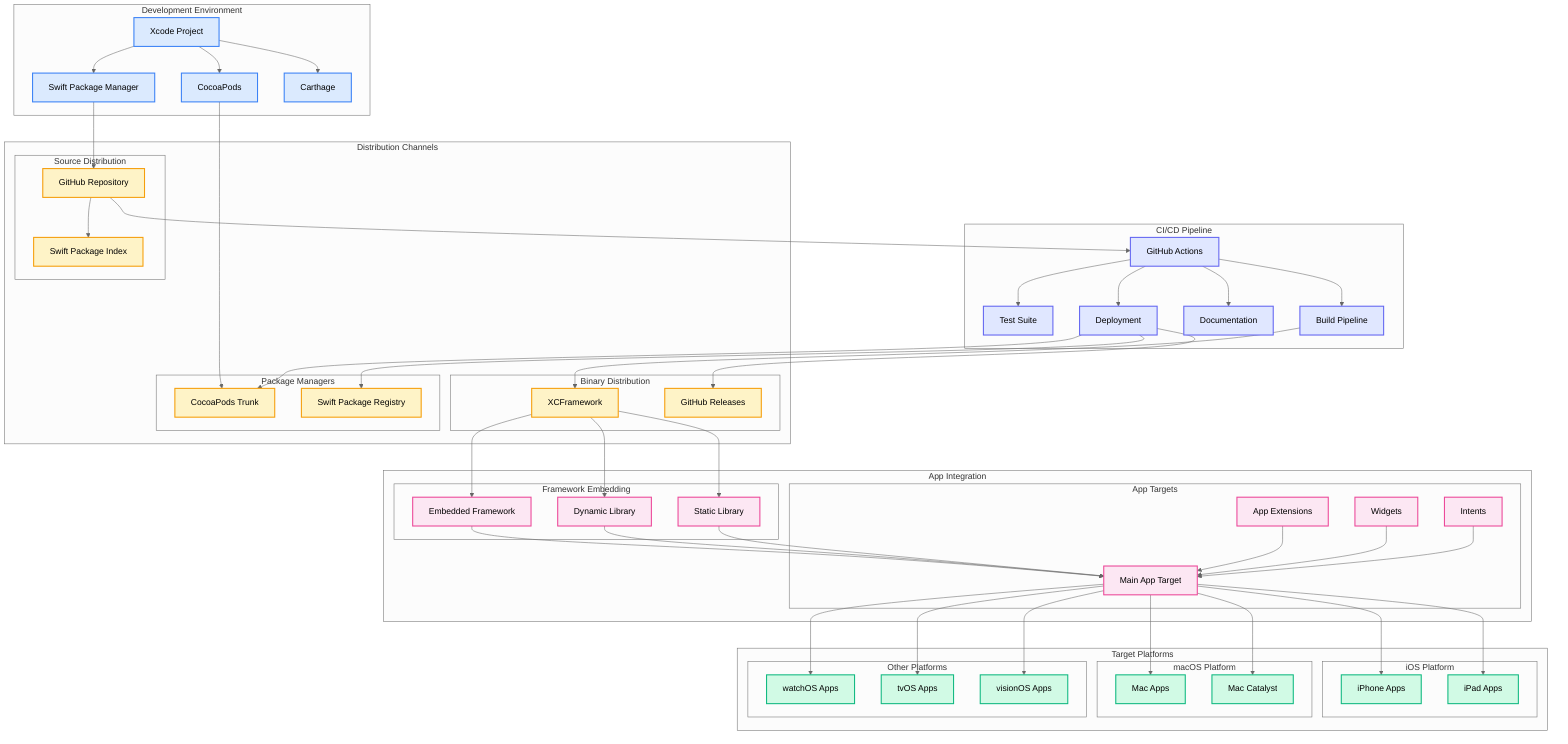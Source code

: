 %%{init: {'theme':'neutral'}}%%

graph TB
    %% Deployment Architecture
    
    subgraph "Development Environment"
        DEV[Xcode Project]
        SPM[Swift Package Manager]
        PODS[CocoaPods]
        CARTHAGE[Carthage]
    end
    
    subgraph "Distribution Channels"
        subgraph "Source Distribution"
            GITHUB[GitHub Repository]
            SPI[Swift Package Index]
        end
        
        subgraph "Binary Distribution"
            XCFRAMEWORK[XCFramework]
            RELEASE[GitHub Releases]
        end
        
        subgraph "Package Managers"
            COCOAPODS[CocoaPods Trunk]
            SPM_REG[Swift Package Registry]
        end
    end
    
    subgraph "Target Platforms"
        subgraph "iOS Platform"
            IPHONE[iPhone Apps]
            IPAD[iPad Apps]
        end
        
        subgraph "macOS Platform"
            MAC_APP[Mac Apps]
            MAC_CATALYST[Mac Catalyst]
        end
        
        subgraph "Other Platforms"
            WATCH[watchOS Apps]
            TV[tvOS Apps]
            VISION[visionOS Apps]
        end
    end
    
    subgraph "App Integration"
        subgraph "Framework Embedding"
            EMBED[Embedded Framework]
            DYNAMIC[Dynamic Library]
            STATIC[Static Library]
        end
        
        subgraph "App Targets"
            MAIN_APP[Main App Target]
            APP_EXT[App Extensions]
            WIDGETS[Widgets]
            INTENTS[Intents]
        end
    end
    
    subgraph "CI/CD Pipeline"
        CI[GitHub Actions]
        TEST[Test Suite]
        BUILD[Build Pipeline]
        DOCS[Documentation]
        DEPLOY[Deployment]
    end
    
    %% Connections
    DEV --> SPM
    DEV --> PODS
    DEV --> CARTHAGE
    
    SPM --> GITHUB
    PODS --> COCOAPODS
    
    GITHUB --> SPI
    GITHUB --> CI
    
    CI --> TEST
    CI --> BUILD
    CI --> DOCS
    CI --> DEPLOY
    
    BUILD --> XCFRAMEWORK
    DEPLOY --> RELEASE
    DEPLOY --> COCOAPODS
    DEPLOY --> SPM_REG
    
    XCFRAMEWORK --> EMBED
    XCFRAMEWORK --> DYNAMIC
    XCFRAMEWORK --> STATIC
    
    EMBED --> MAIN_APP
    DYNAMIC --> MAIN_APP
    STATIC --> MAIN_APP
    
    MAIN_APP --> IPHONE
    MAIN_APP --> IPAD
    MAIN_APP --> MAC_APP
    MAIN_APP --> MAC_CATALYST
    MAIN_APP --> WATCH
    MAIN_APP --> TV
    MAIN_APP --> VISION
    
    APP_EXT --> MAIN_APP
    WIDGETS --> MAIN_APP
    INTENTS --> MAIN_APP
    
    %% Styling
    classDef devStyle fill:#dbeafe,stroke:#3b82f6,stroke-width:2px
    classDef distStyle fill:#fef3c7,stroke:#f59e0b,stroke-width:2px
    classDef platformStyle fill:#d1fae5,stroke:#10b981,stroke-width:2px
    classDef appStyle fill:#fce7f3,stroke:#ec4899,stroke-width:2px
    classDef ciStyle fill:#e0e7ff,stroke:#6366f1,stroke-width:2px
    
    class DEV,SPM,PODS,CARTHAGE devStyle
    class GITHUB,SPI,XCFRAMEWORK,RELEASE,COCOAPODS,SPM_REG distStyle
    class IPHONE,IPAD,MAC_APP,MAC_CATALYST,WATCH,TV,VISION platformStyle
    class EMBED,DYNAMIC,STATIC,MAIN_APP,APP_EXT,WIDGETS,INTENTS appStyle
    class CI,TEST,BUILD,DOCS,DEPLOY ciStyle